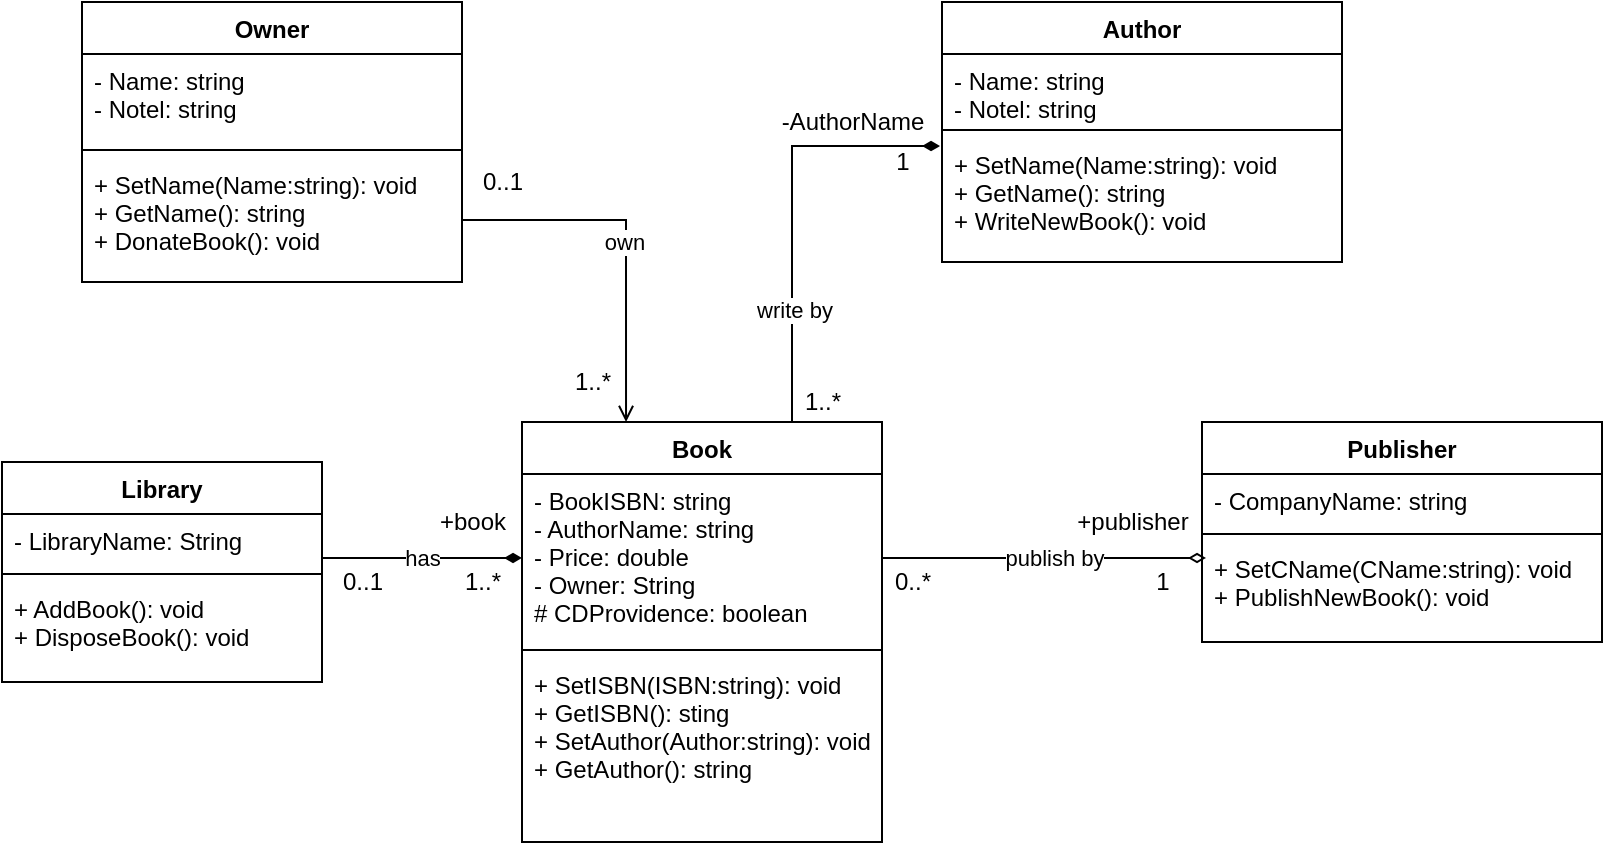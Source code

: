 <mxfile version="13.8.0" type="github">
  <diagram id="C5RBs43oDa-KdzZeNtuy" name="Page-1">
    <mxGraphModel dx="868" dy="482" grid="1" gridSize="10" guides="1" tooltips="1" connect="1" arrows="1" fold="1" page="1" pageScale="1" pageWidth="827" pageHeight="1169" math="0" shadow="0">
      <root>
        <mxCell id="WIyWlLk6GJQsqaUBKTNV-0" />
        <mxCell id="WIyWlLk6GJQsqaUBKTNV-1" parent="WIyWlLk6GJQsqaUBKTNV-0" />
        <mxCell id="7Hpk2Ur_BPNiTbcLwqry-12" value="Owner" style="swimlane;fontStyle=1;align=center;verticalAlign=top;childLayout=stackLayout;horizontal=1;startSize=26;horizontalStack=0;resizeParent=1;resizeParentMax=0;resizeLast=0;collapsible=1;marginBottom=0;" vertex="1" parent="WIyWlLk6GJQsqaUBKTNV-1">
          <mxGeometry x="60" y="40" width="190" height="140" as="geometry" />
        </mxCell>
        <mxCell id="7Hpk2Ur_BPNiTbcLwqry-13" value="- Name: string&#xa;- Notel: string" style="text;strokeColor=none;fillColor=none;align=left;verticalAlign=top;spacingLeft=4;spacingRight=4;overflow=hidden;rotatable=0;points=[[0,0.5],[1,0.5]];portConstraint=eastwest;" vertex="1" parent="7Hpk2Ur_BPNiTbcLwqry-12">
          <mxGeometry y="26" width="190" height="44" as="geometry" />
        </mxCell>
        <mxCell id="7Hpk2Ur_BPNiTbcLwqry-14" value="" style="line;strokeWidth=1;fillColor=none;align=left;verticalAlign=middle;spacingTop=-1;spacingLeft=3;spacingRight=3;rotatable=0;labelPosition=right;points=[];portConstraint=eastwest;" vertex="1" parent="7Hpk2Ur_BPNiTbcLwqry-12">
          <mxGeometry y="70" width="190" height="8" as="geometry" />
        </mxCell>
        <mxCell id="7Hpk2Ur_BPNiTbcLwqry-15" value="+ SetName(Name:string): void&#xa;+ GetName(): string&#xa;+ DonateBook(): void" style="text;strokeColor=none;fillColor=none;align=left;verticalAlign=top;spacingLeft=4;spacingRight=4;overflow=hidden;rotatable=0;points=[[0,0.5],[1,0.5]];portConstraint=eastwest;" vertex="1" parent="7Hpk2Ur_BPNiTbcLwqry-12">
          <mxGeometry y="78" width="190" height="62" as="geometry" />
        </mxCell>
        <mxCell id="7Hpk2Ur_BPNiTbcLwqry-8" value="Author" style="swimlane;fontStyle=1;align=center;verticalAlign=top;childLayout=stackLayout;horizontal=1;startSize=26;horizontalStack=0;resizeParent=1;resizeParentMax=0;resizeLast=0;collapsible=1;marginBottom=0;" vertex="1" parent="WIyWlLk6GJQsqaUBKTNV-1">
          <mxGeometry x="490" y="40" width="200" height="130" as="geometry" />
        </mxCell>
        <mxCell id="7Hpk2Ur_BPNiTbcLwqry-9" value="- Name: string&#xa;- Notel: string&#xa;" style="text;strokeColor=none;fillColor=none;align=left;verticalAlign=top;spacingLeft=4;spacingRight=4;overflow=hidden;rotatable=0;points=[[0,0.5],[1,0.5]];portConstraint=eastwest;" vertex="1" parent="7Hpk2Ur_BPNiTbcLwqry-8">
          <mxGeometry y="26" width="200" height="34" as="geometry" />
        </mxCell>
        <mxCell id="7Hpk2Ur_BPNiTbcLwqry-10" value="" style="line;strokeWidth=1;fillColor=none;align=left;verticalAlign=middle;spacingTop=-1;spacingLeft=3;spacingRight=3;rotatable=0;labelPosition=right;points=[];portConstraint=eastwest;" vertex="1" parent="7Hpk2Ur_BPNiTbcLwqry-8">
          <mxGeometry y="60" width="200" height="8" as="geometry" />
        </mxCell>
        <mxCell id="7Hpk2Ur_BPNiTbcLwqry-11" value="+ SetName(Name:string): void&#xa;+ GetName(): string&#xa;+ WriteNewBook(): void" style="text;strokeColor=none;fillColor=none;align=left;verticalAlign=top;spacingLeft=4;spacingRight=4;overflow=hidden;rotatable=0;points=[[0,0.5],[1,0.5]];portConstraint=eastwest;" vertex="1" parent="7Hpk2Ur_BPNiTbcLwqry-8">
          <mxGeometry y="68" width="200" height="62" as="geometry" />
        </mxCell>
        <mxCell id="7Hpk2Ur_BPNiTbcLwqry-24" style="edgeStyle=orthogonalEdgeStyle;rounded=0;orthogonalLoop=1;jettySize=auto;html=1;exitX=0.75;exitY=0;exitDx=0;exitDy=0;entryX=-0.005;entryY=0.065;entryDx=0;entryDy=0;entryPerimeter=0;endArrow=diamondThin;endFill=1;" edge="1" parent="WIyWlLk6GJQsqaUBKTNV-1" source="7Hpk2Ur_BPNiTbcLwqry-4" target="7Hpk2Ur_BPNiTbcLwqry-11">
          <mxGeometry relative="1" as="geometry" />
        </mxCell>
        <mxCell id="7Hpk2Ur_BPNiTbcLwqry-25" value="write by" style="edgeLabel;html=1;align=center;verticalAlign=middle;resizable=0;points=[];" vertex="1" connectable="0" parent="7Hpk2Ur_BPNiTbcLwqry-24">
          <mxGeometry x="-0.472" y="-1" relative="1" as="geometry">
            <mxPoint as="offset" />
          </mxGeometry>
        </mxCell>
        <mxCell id="7Hpk2Ur_BPNiTbcLwqry-4" value="Book" style="swimlane;fontStyle=1;align=center;verticalAlign=top;childLayout=stackLayout;horizontal=1;startSize=26;horizontalStack=0;resizeParent=1;resizeParentMax=0;resizeLast=0;collapsible=1;marginBottom=0;" vertex="1" parent="WIyWlLk6GJQsqaUBKTNV-1">
          <mxGeometry x="280" y="250" width="180" height="210" as="geometry" />
        </mxCell>
        <mxCell id="7Hpk2Ur_BPNiTbcLwqry-5" value="- BookISBN: string&#xa;- AuthorName: string&#xa;- Price: double&#xa;- Owner: String&#xa;# CDProvidence: boolean" style="text;strokeColor=none;fillColor=none;align=left;verticalAlign=top;spacingLeft=4;spacingRight=4;overflow=hidden;rotatable=0;points=[[0,0.5],[1,0.5]];portConstraint=eastwest;" vertex="1" parent="7Hpk2Ur_BPNiTbcLwqry-4">
          <mxGeometry y="26" width="180" height="84" as="geometry" />
        </mxCell>
        <mxCell id="7Hpk2Ur_BPNiTbcLwqry-6" value="" style="line;strokeWidth=1;fillColor=none;align=left;verticalAlign=middle;spacingTop=-1;spacingLeft=3;spacingRight=3;rotatable=0;labelPosition=right;points=[];portConstraint=eastwest;" vertex="1" parent="7Hpk2Ur_BPNiTbcLwqry-4">
          <mxGeometry y="110" width="180" height="8" as="geometry" />
        </mxCell>
        <mxCell id="7Hpk2Ur_BPNiTbcLwqry-7" value="+ SetISBN(ISBN:string): void&#xa;+ GetISBN(): sting&#xa;+ SetAuthor(Author:string): void&#xa;+ GetAuthor(): string" style="text;strokeColor=none;fillColor=none;align=left;verticalAlign=top;spacingLeft=4;spacingRight=4;overflow=hidden;rotatable=0;points=[[0,0.5],[1,0.5]];portConstraint=eastwest;" vertex="1" parent="7Hpk2Ur_BPNiTbcLwqry-4">
          <mxGeometry y="118" width="180" height="92" as="geometry" />
        </mxCell>
        <mxCell id="7Hpk2Ur_BPNiTbcLwqry-27" value="-AuthorName" style="text;html=1;align=center;verticalAlign=middle;resizable=0;points=[];autosize=1;" vertex="1" parent="WIyWlLk6GJQsqaUBKTNV-1">
          <mxGeometry x="400" y="90" width="90" height="20" as="geometry" />
        </mxCell>
        <mxCell id="7Hpk2Ur_BPNiTbcLwqry-28" value="1" style="text;html=1;align=center;verticalAlign=middle;resizable=0;points=[];autosize=1;" vertex="1" parent="WIyWlLk6GJQsqaUBKTNV-1">
          <mxGeometry x="460" y="110" width="20" height="20" as="geometry" />
        </mxCell>
        <mxCell id="7Hpk2Ur_BPNiTbcLwqry-29" value="1..*" style="text;html=1;align=center;verticalAlign=middle;resizable=0;points=[];autosize=1;" vertex="1" parent="WIyWlLk6GJQsqaUBKTNV-1">
          <mxGeometry x="415" y="230" width="30" height="20" as="geometry" />
        </mxCell>
        <mxCell id="7Hpk2Ur_BPNiTbcLwqry-30" style="edgeStyle=orthogonalEdgeStyle;rounded=0;orthogonalLoop=1;jettySize=auto;html=1;exitX=1;exitY=0.5;exitDx=0;exitDy=0;entryX=0.01;entryY=0.16;entryDx=0;entryDy=0;entryPerimeter=0;endArrow=diamondThin;endFill=0;" edge="1" parent="WIyWlLk6GJQsqaUBKTNV-1" source="7Hpk2Ur_BPNiTbcLwqry-5" target="7Hpk2Ur_BPNiTbcLwqry-19">
          <mxGeometry relative="1" as="geometry">
            <Array as="points">
              <mxPoint x="530" y="318" />
              <mxPoint x="530" y="318" />
            </Array>
          </mxGeometry>
        </mxCell>
        <mxCell id="7Hpk2Ur_BPNiTbcLwqry-31" value="publish by" style="edgeLabel;html=1;align=center;verticalAlign=middle;resizable=0;points=[];" vertex="1" connectable="0" parent="7Hpk2Ur_BPNiTbcLwqry-30">
          <mxGeometry x="0.061" y="-14" relative="1" as="geometry">
            <mxPoint y="-14" as="offset" />
          </mxGeometry>
        </mxCell>
        <mxCell id="7Hpk2Ur_BPNiTbcLwqry-33" value="1" style="text;html=1;align=center;verticalAlign=middle;resizable=0;points=[];autosize=1;" vertex="1" parent="WIyWlLk6GJQsqaUBKTNV-1">
          <mxGeometry x="590" y="320" width="20" height="20" as="geometry" />
        </mxCell>
        <mxCell id="7Hpk2Ur_BPNiTbcLwqry-37" value="0..*" style="text;html=1;align=center;verticalAlign=middle;resizable=0;points=[];autosize=1;" vertex="1" parent="WIyWlLk6GJQsqaUBKTNV-1">
          <mxGeometry x="460" y="320" width="30" height="20" as="geometry" />
        </mxCell>
        <mxCell id="7Hpk2Ur_BPNiTbcLwqry-39" value="+publisher" style="text;html=1;align=center;verticalAlign=middle;resizable=0;points=[];autosize=1;" vertex="1" parent="WIyWlLk6GJQsqaUBKTNV-1">
          <mxGeometry x="550" y="290" width="70" height="20" as="geometry" />
        </mxCell>
        <mxCell id="7Hpk2Ur_BPNiTbcLwqry-16" value="Publisher" style="swimlane;fontStyle=1;align=center;verticalAlign=top;childLayout=stackLayout;horizontal=1;startSize=26;horizontalStack=0;resizeParent=1;resizeParentMax=0;resizeLast=0;collapsible=1;marginBottom=0;" vertex="1" parent="WIyWlLk6GJQsqaUBKTNV-1">
          <mxGeometry x="620" y="250" width="200" height="110" as="geometry" />
        </mxCell>
        <mxCell id="7Hpk2Ur_BPNiTbcLwqry-17" value="- CompanyName: string" style="text;strokeColor=none;fillColor=none;align=left;verticalAlign=top;spacingLeft=4;spacingRight=4;overflow=hidden;rotatable=0;points=[[0,0.5],[1,0.5]];portConstraint=eastwest;" vertex="1" parent="7Hpk2Ur_BPNiTbcLwqry-16">
          <mxGeometry y="26" width="200" height="26" as="geometry" />
        </mxCell>
        <mxCell id="7Hpk2Ur_BPNiTbcLwqry-18" value="" style="line;strokeWidth=1;fillColor=none;align=left;verticalAlign=middle;spacingTop=-1;spacingLeft=3;spacingRight=3;rotatable=0;labelPosition=right;points=[];portConstraint=eastwest;" vertex="1" parent="7Hpk2Ur_BPNiTbcLwqry-16">
          <mxGeometry y="52" width="200" height="8" as="geometry" />
        </mxCell>
        <mxCell id="7Hpk2Ur_BPNiTbcLwqry-19" value="+ SetCName(CName:string): void&#xa;+ PublishNewBook(): void" style="text;strokeColor=none;fillColor=none;align=left;verticalAlign=top;spacingLeft=4;spacingRight=4;overflow=hidden;rotatable=0;points=[[0,0.5],[1,0.5]];portConstraint=eastwest;" vertex="1" parent="7Hpk2Ur_BPNiTbcLwqry-16">
          <mxGeometry y="60" width="200" height="50" as="geometry" />
        </mxCell>
        <mxCell id="7Hpk2Ur_BPNiTbcLwqry-40" value="has" style="edgeStyle=orthogonalEdgeStyle;rounded=0;orthogonalLoop=1;jettySize=auto;html=1;exitX=0;exitY=0.5;exitDx=0;exitDy=0;entryX=1;entryY=0.846;entryDx=0;entryDy=0;entryPerimeter=0;endArrow=none;endFill=0;startArrow=diamondThin;startFill=1;" edge="1" parent="WIyWlLk6GJQsqaUBKTNV-1" source="7Hpk2Ur_BPNiTbcLwqry-5" target="7Hpk2Ur_BPNiTbcLwqry-21">
          <mxGeometry relative="1" as="geometry">
            <Array as="points">
              <mxPoint x="240" y="318" />
              <mxPoint x="240" y="318" />
            </Array>
          </mxGeometry>
        </mxCell>
        <mxCell id="7Hpk2Ur_BPNiTbcLwqry-20" value="Library" style="swimlane;fontStyle=1;align=center;verticalAlign=top;childLayout=stackLayout;horizontal=1;startSize=26;horizontalStack=0;resizeParent=1;resizeParentMax=0;resizeLast=0;collapsible=1;marginBottom=0;" vertex="1" parent="WIyWlLk6GJQsqaUBKTNV-1">
          <mxGeometry x="20" y="270" width="160" height="110" as="geometry" />
        </mxCell>
        <mxCell id="7Hpk2Ur_BPNiTbcLwqry-21" value="- LibraryName: String" style="text;strokeColor=none;fillColor=none;align=left;verticalAlign=top;spacingLeft=4;spacingRight=4;overflow=hidden;rotatable=0;points=[[0,0.5],[1,0.5]];portConstraint=eastwest;" vertex="1" parent="7Hpk2Ur_BPNiTbcLwqry-20">
          <mxGeometry y="26" width="160" height="26" as="geometry" />
        </mxCell>
        <mxCell id="7Hpk2Ur_BPNiTbcLwqry-22" value="" style="line;strokeWidth=1;fillColor=none;align=left;verticalAlign=middle;spacingTop=-1;spacingLeft=3;spacingRight=3;rotatable=0;labelPosition=right;points=[];portConstraint=eastwest;" vertex="1" parent="7Hpk2Ur_BPNiTbcLwqry-20">
          <mxGeometry y="52" width="160" height="8" as="geometry" />
        </mxCell>
        <mxCell id="7Hpk2Ur_BPNiTbcLwqry-23" value="+ AddBook(): void&#xa;+ DisposeBook(): void" style="text;strokeColor=none;fillColor=none;align=left;verticalAlign=top;spacingLeft=4;spacingRight=4;overflow=hidden;rotatable=0;points=[[0,0.5],[1,0.5]];portConstraint=eastwest;" vertex="1" parent="7Hpk2Ur_BPNiTbcLwqry-20">
          <mxGeometry y="60" width="160" height="50" as="geometry" />
        </mxCell>
        <mxCell id="7Hpk2Ur_BPNiTbcLwqry-41" value="1..*" style="text;html=1;align=center;verticalAlign=middle;resizable=0;points=[];autosize=1;" vertex="1" parent="WIyWlLk6GJQsqaUBKTNV-1">
          <mxGeometry x="245" y="320" width="30" height="20" as="geometry" />
        </mxCell>
        <mxCell id="7Hpk2Ur_BPNiTbcLwqry-42" value="+book" style="text;html=1;align=center;verticalAlign=middle;resizable=0;points=[];autosize=1;" vertex="1" parent="WIyWlLk6GJQsqaUBKTNV-1">
          <mxGeometry x="230" y="290" width="50" height="20" as="geometry" />
        </mxCell>
        <mxCell id="7Hpk2Ur_BPNiTbcLwqry-43" value="0..1" style="text;html=1;align=center;verticalAlign=middle;resizable=0;points=[];autosize=1;" vertex="1" parent="WIyWlLk6GJQsqaUBKTNV-1">
          <mxGeometry x="180" y="320" width="40" height="20" as="geometry" />
        </mxCell>
        <mxCell id="7Hpk2Ur_BPNiTbcLwqry-44" style="edgeStyle=orthogonalEdgeStyle;rounded=0;orthogonalLoop=1;jettySize=auto;html=1;exitX=1;exitY=0.5;exitDx=0;exitDy=0;entryX=0.289;entryY=0;entryDx=0;entryDy=0;entryPerimeter=0;startArrow=none;startFill=0;endArrow=open;endFill=0;" edge="1" parent="WIyWlLk6GJQsqaUBKTNV-1" source="7Hpk2Ur_BPNiTbcLwqry-15" target="7Hpk2Ur_BPNiTbcLwqry-4">
          <mxGeometry relative="1" as="geometry" />
        </mxCell>
        <mxCell id="7Hpk2Ur_BPNiTbcLwqry-45" value="own" style="edgeLabel;html=1;align=center;verticalAlign=middle;resizable=0;points=[];" vertex="1" connectable="0" parent="7Hpk2Ur_BPNiTbcLwqry-44">
          <mxGeometry x="-0.115" y="-11" relative="1" as="geometry">
            <mxPoint as="offset" />
          </mxGeometry>
        </mxCell>
        <mxCell id="7Hpk2Ur_BPNiTbcLwqry-47" value="1..*" style="text;html=1;align=center;verticalAlign=middle;resizable=0;points=[];autosize=1;" vertex="1" parent="WIyWlLk6GJQsqaUBKTNV-1">
          <mxGeometry x="300" y="220" width="30" height="20" as="geometry" />
        </mxCell>
        <mxCell id="7Hpk2Ur_BPNiTbcLwqry-48" value="0..1" style="text;html=1;align=center;verticalAlign=middle;resizable=0;points=[];autosize=1;" vertex="1" parent="WIyWlLk6GJQsqaUBKTNV-1">
          <mxGeometry x="250" y="120" width="40" height="20" as="geometry" />
        </mxCell>
      </root>
    </mxGraphModel>
  </diagram>
</mxfile>
